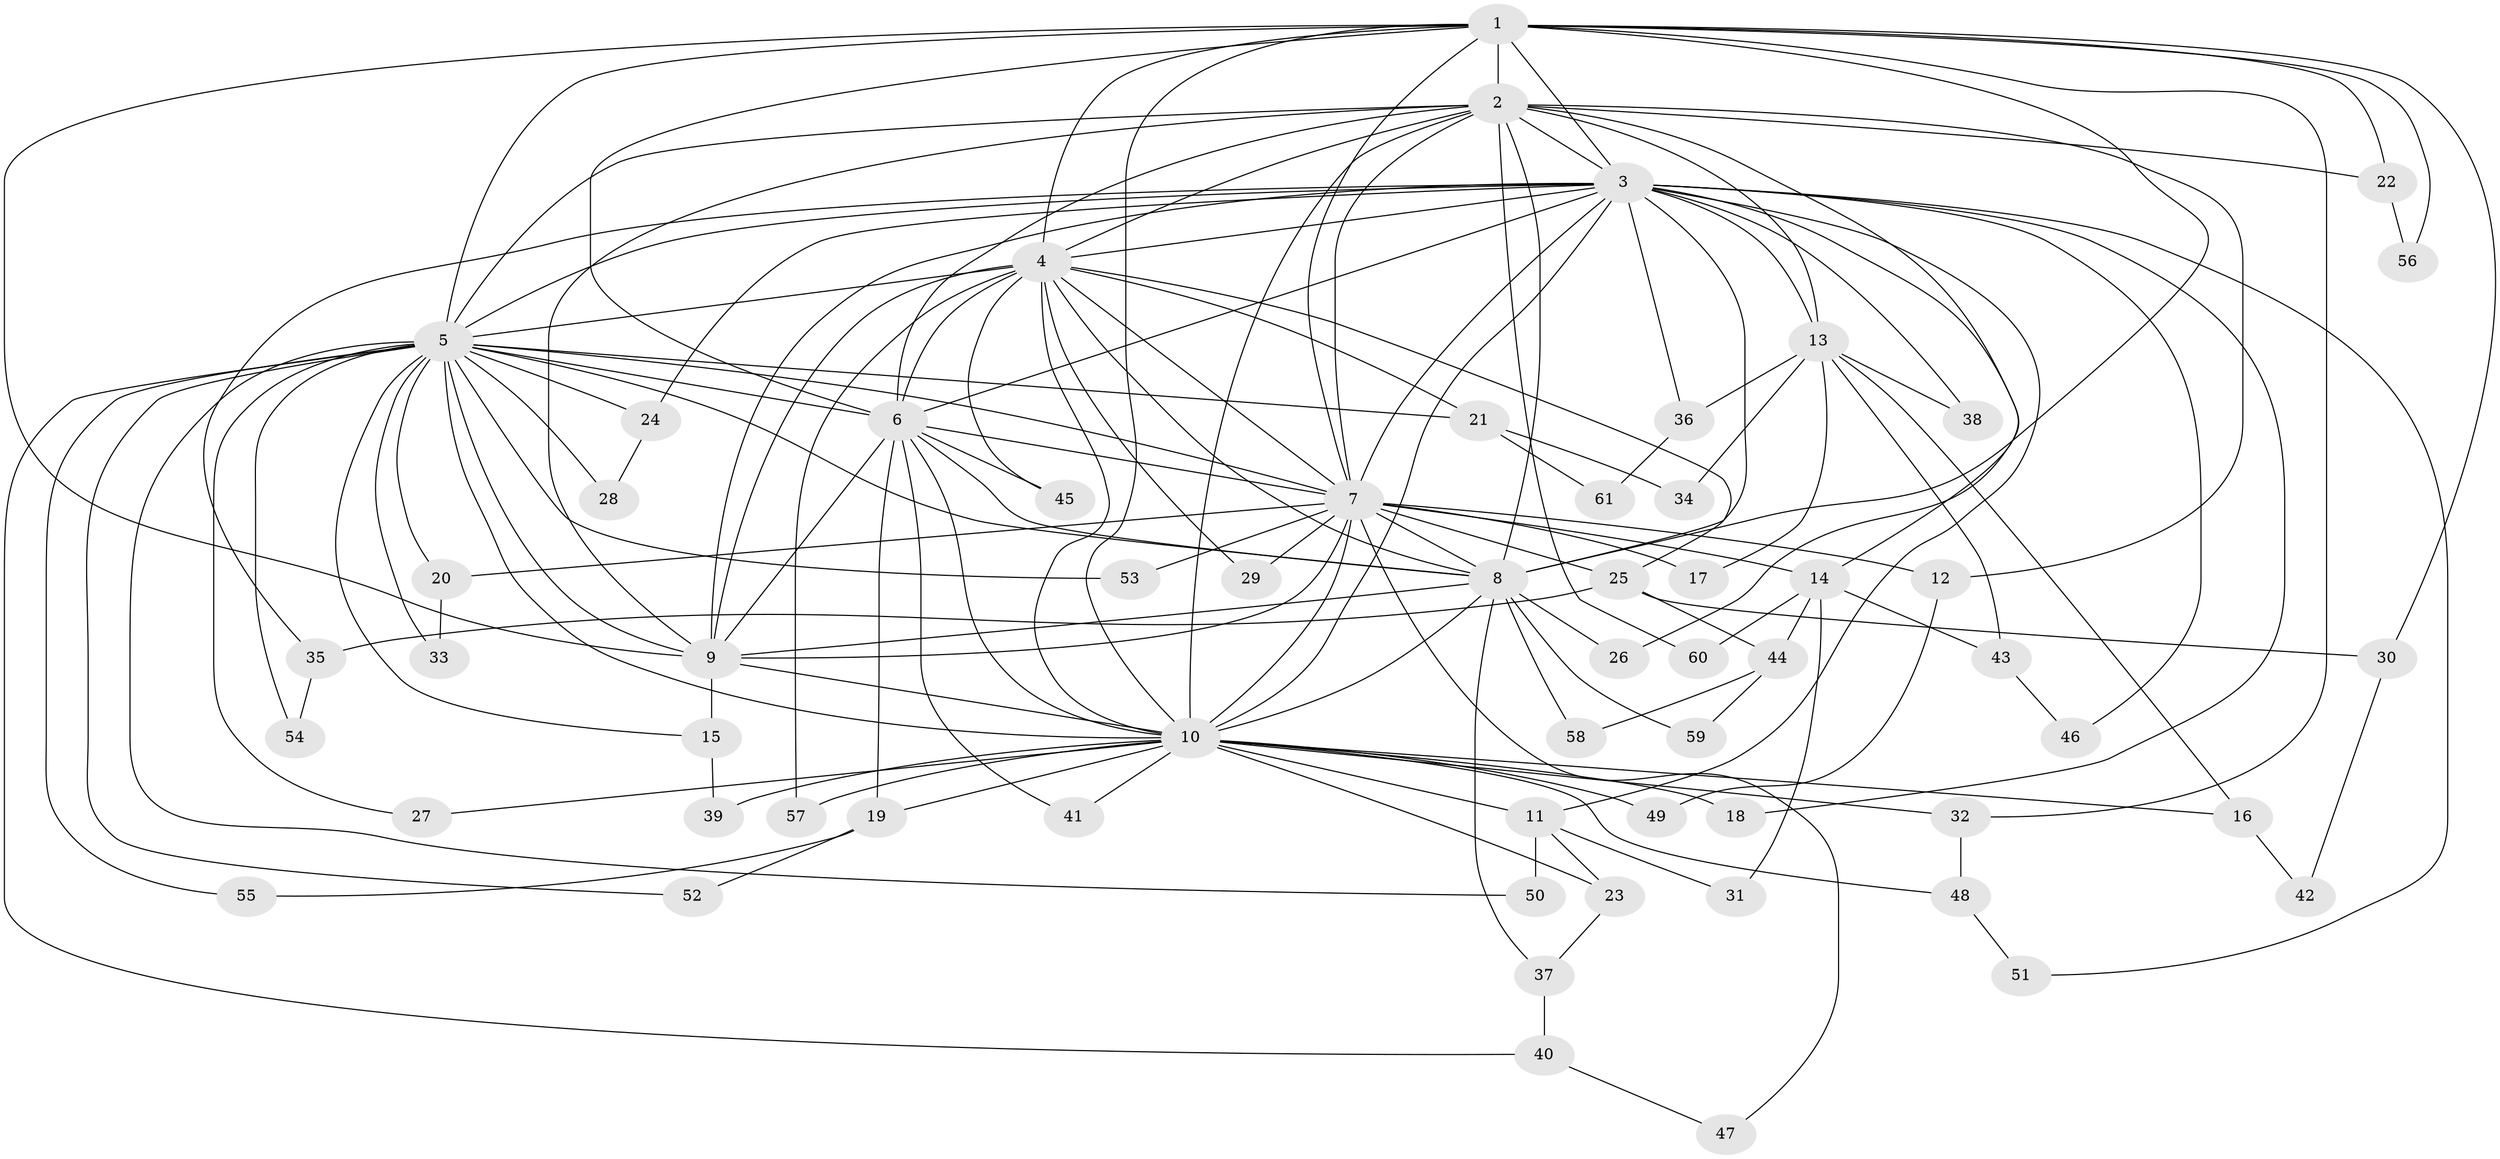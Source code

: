 // coarse degree distribution, {13: 0.0967741935483871, 8: 0.0967741935483871, 11: 0.06451612903225806, 15: 0.03225806451612903, 3: 0.3548387096774194, 6: 0.03225806451612903, 5: 0.03225806451612903, 2: 0.25806451612903225, 4: 0.03225806451612903}
// Generated by graph-tools (version 1.1) at 2025/49/03/04/25 22:49:33]
// undirected, 61 vertices, 147 edges
graph export_dot {
  node [color=gray90,style=filled];
  1;
  2;
  3;
  4;
  5;
  6;
  7;
  8;
  9;
  10;
  11;
  12;
  13;
  14;
  15;
  16;
  17;
  18;
  19;
  20;
  21;
  22;
  23;
  24;
  25;
  26;
  27;
  28;
  29;
  30;
  31;
  32;
  33;
  34;
  35;
  36;
  37;
  38;
  39;
  40;
  41;
  42;
  43;
  44;
  45;
  46;
  47;
  48;
  49;
  50;
  51;
  52;
  53;
  54;
  55;
  56;
  57;
  58;
  59;
  60;
  61;
  1 -- 2;
  1 -- 3;
  1 -- 4;
  1 -- 5;
  1 -- 6;
  1 -- 7;
  1 -- 8;
  1 -- 9;
  1 -- 10;
  1 -- 22;
  1 -- 30;
  1 -- 32;
  1 -- 56;
  2 -- 3;
  2 -- 4;
  2 -- 5;
  2 -- 6;
  2 -- 7;
  2 -- 8;
  2 -- 9;
  2 -- 10;
  2 -- 12;
  2 -- 13;
  2 -- 22;
  2 -- 26;
  2 -- 60;
  3 -- 4;
  3 -- 5;
  3 -- 6;
  3 -- 7;
  3 -- 8;
  3 -- 9;
  3 -- 10;
  3 -- 11;
  3 -- 13;
  3 -- 14;
  3 -- 18;
  3 -- 24;
  3 -- 35;
  3 -- 36;
  3 -- 38;
  3 -- 46;
  3 -- 51;
  4 -- 5;
  4 -- 6;
  4 -- 7;
  4 -- 8;
  4 -- 9;
  4 -- 10;
  4 -- 21;
  4 -- 25;
  4 -- 29;
  4 -- 45;
  4 -- 57;
  5 -- 6;
  5 -- 7;
  5 -- 8;
  5 -- 9;
  5 -- 10;
  5 -- 15;
  5 -- 20;
  5 -- 21;
  5 -- 24;
  5 -- 27;
  5 -- 28;
  5 -- 33;
  5 -- 40;
  5 -- 50;
  5 -- 52;
  5 -- 53;
  5 -- 54;
  5 -- 55;
  6 -- 7;
  6 -- 8;
  6 -- 9;
  6 -- 10;
  6 -- 19;
  6 -- 41;
  6 -- 45;
  7 -- 8;
  7 -- 9;
  7 -- 10;
  7 -- 12;
  7 -- 14;
  7 -- 17;
  7 -- 20;
  7 -- 25;
  7 -- 29;
  7 -- 47;
  7 -- 53;
  8 -- 9;
  8 -- 10;
  8 -- 26;
  8 -- 37;
  8 -- 58;
  8 -- 59;
  9 -- 10;
  9 -- 15;
  10 -- 11;
  10 -- 16;
  10 -- 18;
  10 -- 19;
  10 -- 23;
  10 -- 27;
  10 -- 32;
  10 -- 39;
  10 -- 41;
  10 -- 48;
  10 -- 49;
  10 -- 57;
  11 -- 23;
  11 -- 31;
  11 -- 50;
  12 -- 49;
  13 -- 16;
  13 -- 17;
  13 -- 34;
  13 -- 36;
  13 -- 38;
  13 -- 43;
  14 -- 31;
  14 -- 43;
  14 -- 44;
  14 -- 60;
  15 -- 39;
  16 -- 42;
  19 -- 52;
  19 -- 55;
  20 -- 33;
  21 -- 34;
  21 -- 61;
  22 -- 56;
  23 -- 37;
  24 -- 28;
  25 -- 30;
  25 -- 35;
  25 -- 44;
  30 -- 42;
  32 -- 48;
  35 -- 54;
  36 -- 61;
  37 -- 40;
  40 -- 47;
  43 -- 46;
  44 -- 58;
  44 -- 59;
  48 -- 51;
}
